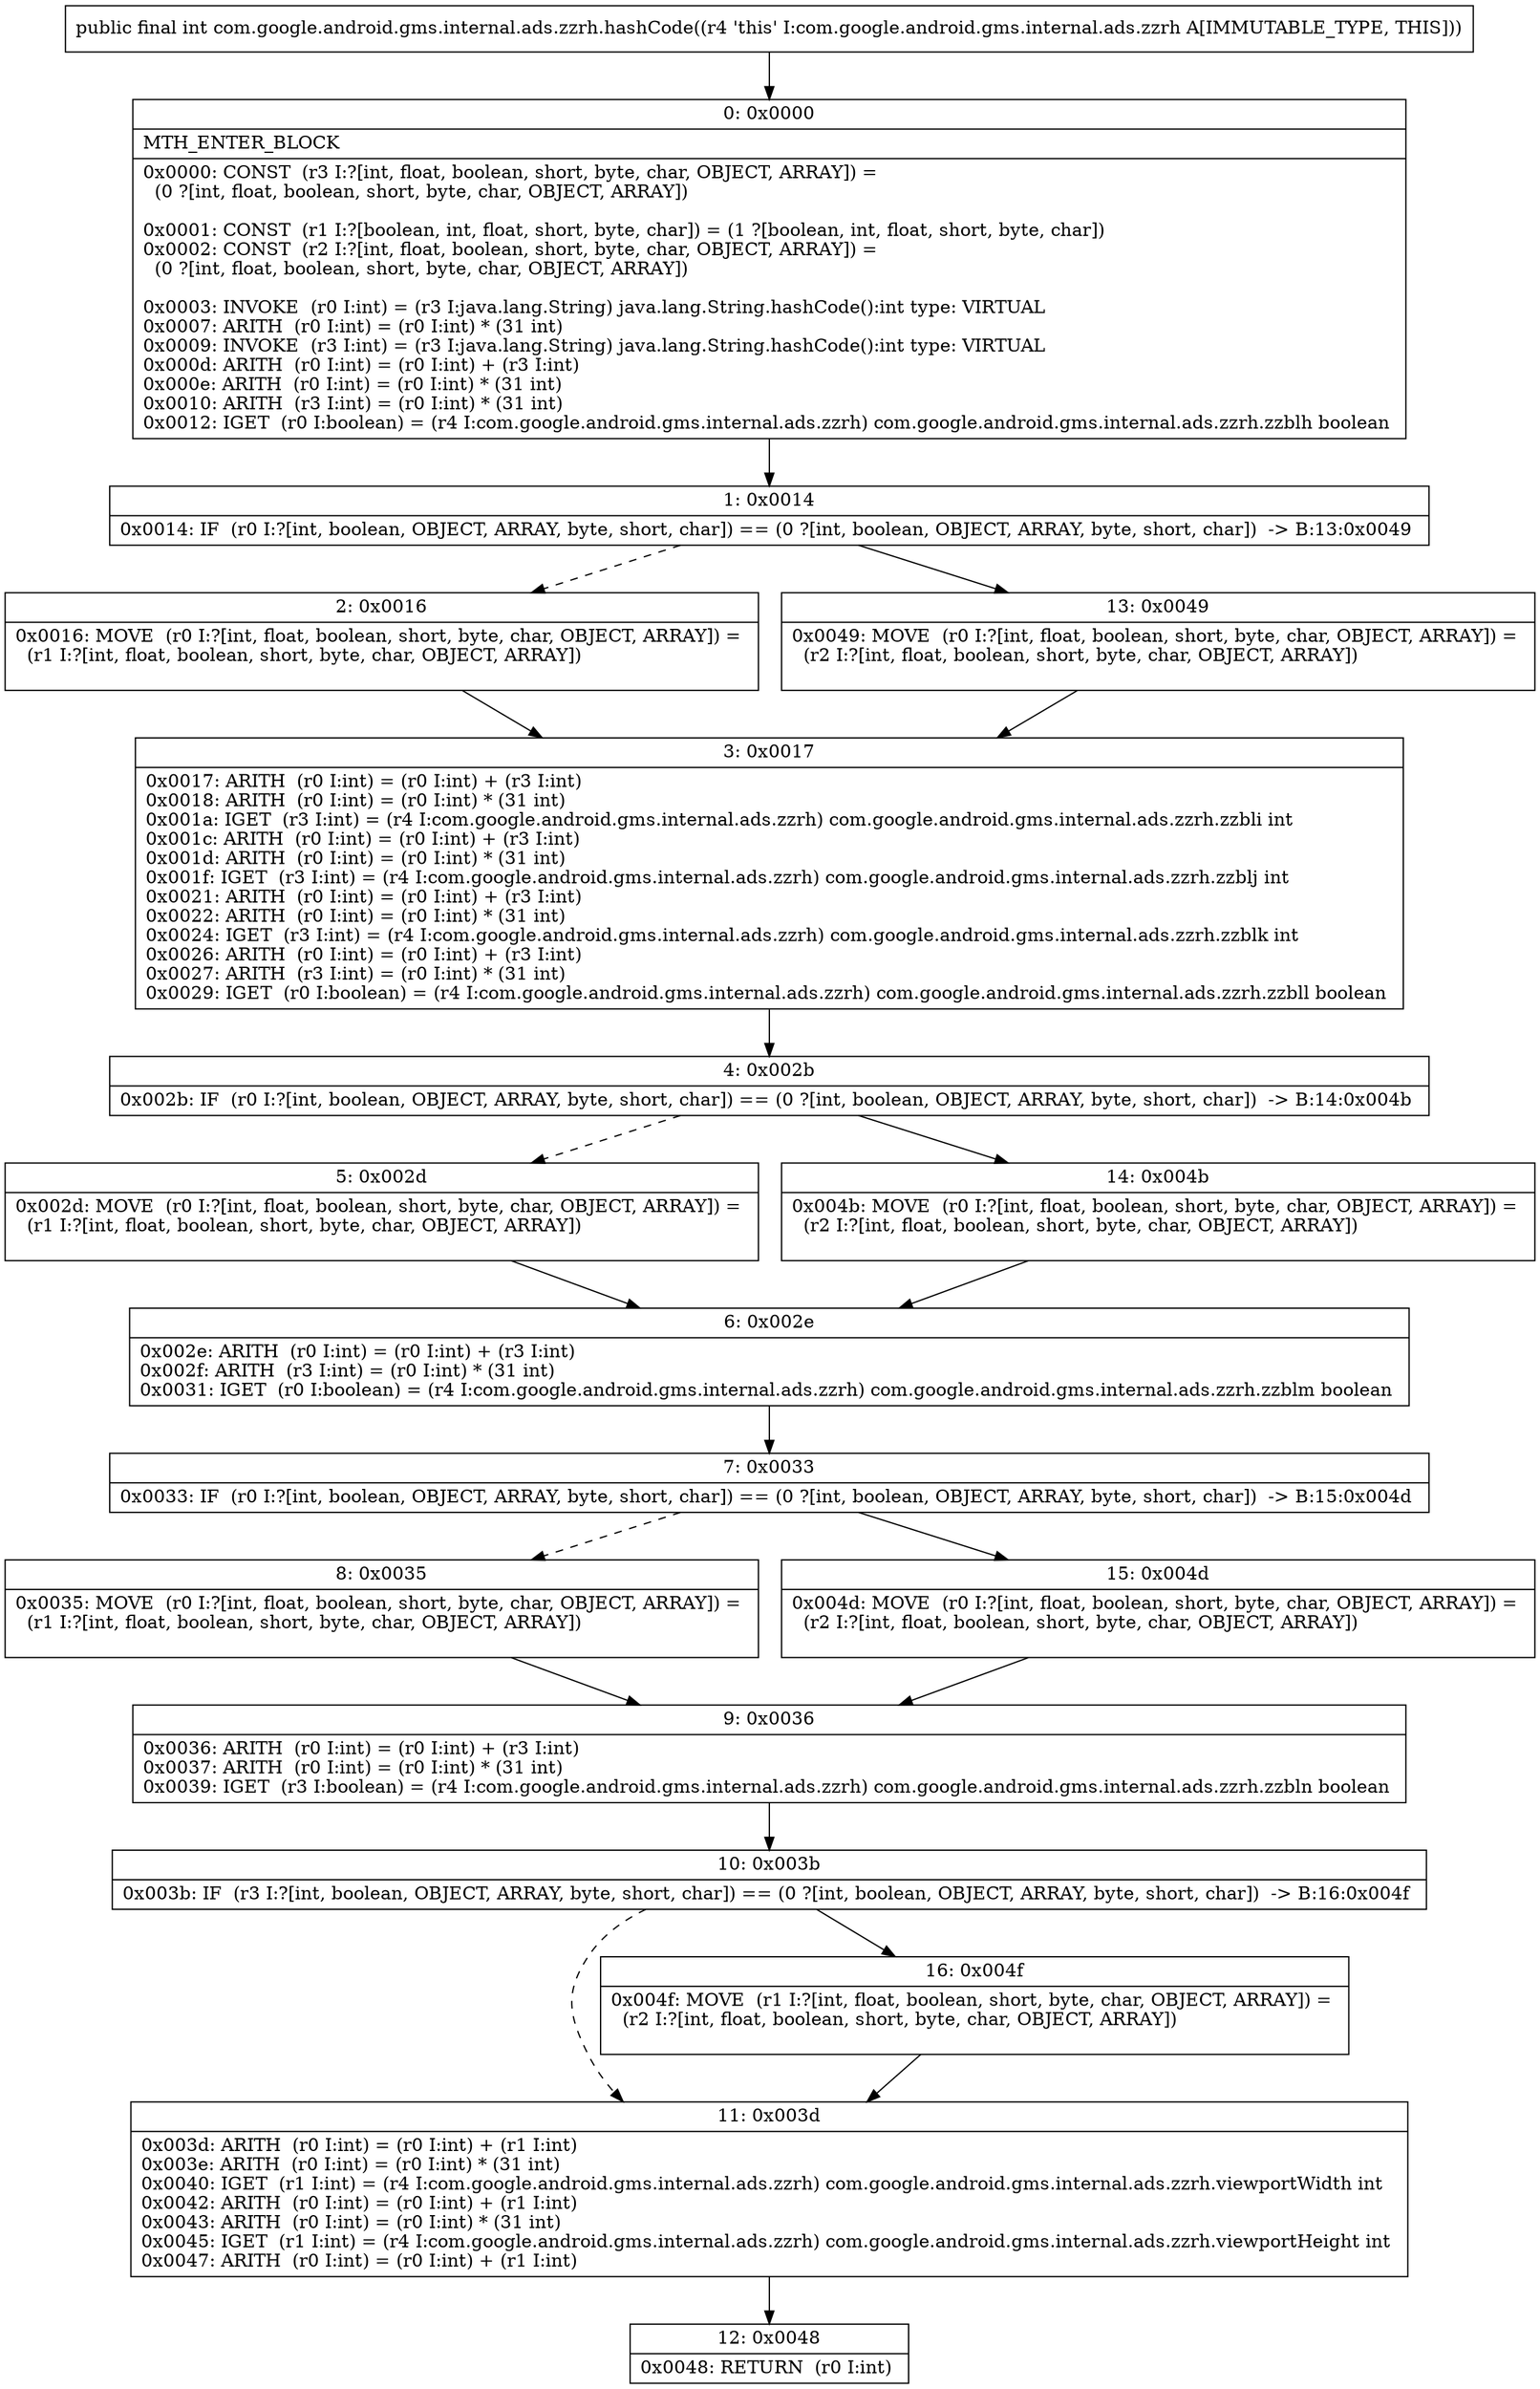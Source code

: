 digraph "CFG forcom.google.android.gms.internal.ads.zzrh.hashCode()I" {
Node_0 [shape=record,label="{0\:\ 0x0000|MTH_ENTER_BLOCK\l|0x0000: CONST  (r3 I:?[int, float, boolean, short, byte, char, OBJECT, ARRAY]) = \l  (0 ?[int, float, boolean, short, byte, char, OBJECT, ARRAY])\l \l0x0001: CONST  (r1 I:?[boolean, int, float, short, byte, char]) = (1 ?[boolean, int, float, short, byte, char]) \l0x0002: CONST  (r2 I:?[int, float, boolean, short, byte, char, OBJECT, ARRAY]) = \l  (0 ?[int, float, boolean, short, byte, char, OBJECT, ARRAY])\l \l0x0003: INVOKE  (r0 I:int) = (r3 I:java.lang.String) java.lang.String.hashCode():int type: VIRTUAL \l0x0007: ARITH  (r0 I:int) = (r0 I:int) * (31 int) \l0x0009: INVOKE  (r3 I:int) = (r3 I:java.lang.String) java.lang.String.hashCode():int type: VIRTUAL \l0x000d: ARITH  (r0 I:int) = (r0 I:int) + (r3 I:int) \l0x000e: ARITH  (r0 I:int) = (r0 I:int) * (31 int) \l0x0010: ARITH  (r3 I:int) = (r0 I:int) * (31 int) \l0x0012: IGET  (r0 I:boolean) = (r4 I:com.google.android.gms.internal.ads.zzrh) com.google.android.gms.internal.ads.zzrh.zzblh boolean \l}"];
Node_1 [shape=record,label="{1\:\ 0x0014|0x0014: IF  (r0 I:?[int, boolean, OBJECT, ARRAY, byte, short, char]) == (0 ?[int, boolean, OBJECT, ARRAY, byte, short, char])  \-\> B:13:0x0049 \l}"];
Node_2 [shape=record,label="{2\:\ 0x0016|0x0016: MOVE  (r0 I:?[int, float, boolean, short, byte, char, OBJECT, ARRAY]) = \l  (r1 I:?[int, float, boolean, short, byte, char, OBJECT, ARRAY])\l \l}"];
Node_3 [shape=record,label="{3\:\ 0x0017|0x0017: ARITH  (r0 I:int) = (r0 I:int) + (r3 I:int) \l0x0018: ARITH  (r0 I:int) = (r0 I:int) * (31 int) \l0x001a: IGET  (r3 I:int) = (r4 I:com.google.android.gms.internal.ads.zzrh) com.google.android.gms.internal.ads.zzrh.zzbli int \l0x001c: ARITH  (r0 I:int) = (r0 I:int) + (r3 I:int) \l0x001d: ARITH  (r0 I:int) = (r0 I:int) * (31 int) \l0x001f: IGET  (r3 I:int) = (r4 I:com.google.android.gms.internal.ads.zzrh) com.google.android.gms.internal.ads.zzrh.zzblj int \l0x0021: ARITH  (r0 I:int) = (r0 I:int) + (r3 I:int) \l0x0022: ARITH  (r0 I:int) = (r0 I:int) * (31 int) \l0x0024: IGET  (r3 I:int) = (r4 I:com.google.android.gms.internal.ads.zzrh) com.google.android.gms.internal.ads.zzrh.zzblk int \l0x0026: ARITH  (r0 I:int) = (r0 I:int) + (r3 I:int) \l0x0027: ARITH  (r3 I:int) = (r0 I:int) * (31 int) \l0x0029: IGET  (r0 I:boolean) = (r4 I:com.google.android.gms.internal.ads.zzrh) com.google.android.gms.internal.ads.zzrh.zzbll boolean \l}"];
Node_4 [shape=record,label="{4\:\ 0x002b|0x002b: IF  (r0 I:?[int, boolean, OBJECT, ARRAY, byte, short, char]) == (0 ?[int, boolean, OBJECT, ARRAY, byte, short, char])  \-\> B:14:0x004b \l}"];
Node_5 [shape=record,label="{5\:\ 0x002d|0x002d: MOVE  (r0 I:?[int, float, boolean, short, byte, char, OBJECT, ARRAY]) = \l  (r1 I:?[int, float, boolean, short, byte, char, OBJECT, ARRAY])\l \l}"];
Node_6 [shape=record,label="{6\:\ 0x002e|0x002e: ARITH  (r0 I:int) = (r0 I:int) + (r3 I:int) \l0x002f: ARITH  (r3 I:int) = (r0 I:int) * (31 int) \l0x0031: IGET  (r0 I:boolean) = (r4 I:com.google.android.gms.internal.ads.zzrh) com.google.android.gms.internal.ads.zzrh.zzblm boolean \l}"];
Node_7 [shape=record,label="{7\:\ 0x0033|0x0033: IF  (r0 I:?[int, boolean, OBJECT, ARRAY, byte, short, char]) == (0 ?[int, boolean, OBJECT, ARRAY, byte, short, char])  \-\> B:15:0x004d \l}"];
Node_8 [shape=record,label="{8\:\ 0x0035|0x0035: MOVE  (r0 I:?[int, float, boolean, short, byte, char, OBJECT, ARRAY]) = \l  (r1 I:?[int, float, boolean, short, byte, char, OBJECT, ARRAY])\l \l}"];
Node_9 [shape=record,label="{9\:\ 0x0036|0x0036: ARITH  (r0 I:int) = (r0 I:int) + (r3 I:int) \l0x0037: ARITH  (r0 I:int) = (r0 I:int) * (31 int) \l0x0039: IGET  (r3 I:boolean) = (r4 I:com.google.android.gms.internal.ads.zzrh) com.google.android.gms.internal.ads.zzrh.zzbln boolean \l}"];
Node_10 [shape=record,label="{10\:\ 0x003b|0x003b: IF  (r3 I:?[int, boolean, OBJECT, ARRAY, byte, short, char]) == (0 ?[int, boolean, OBJECT, ARRAY, byte, short, char])  \-\> B:16:0x004f \l}"];
Node_11 [shape=record,label="{11\:\ 0x003d|0x003d: ARITH  (r0 I:int) = (r0 I:int) + (r1 I:int) \l0x003e: ARITH  (r0 I:int) = (r0 I:int) * (31 int) \l0x0040: IGET  (r1 I:int) = (r4 I:com.google.android.gms.internal.ads.zzrh) com.google.android.gms.internal.ads.zzrh.viewportWidth int \l0x0042: ARITH  (r0 I:int) = (r0 I:int) + (r1 I:int) \l0x0043: ARITH  (r0 I:int) = (r0 I:int) * (31 int) \l0x0045: IGET  (r1 I:int) = (r4 I:com.google.android.gms.internal.ads.zzrh) com.google.android.gms.internal.ads.zzrh.viewportHeight int \l0x0047: ARITH  (r0 I:int) = (r0 I:int) + (r1 I:int) \l}"];
Node_12 [shape=record,label="{12\:\ 0x0048|0x0048: RETURN  (r0 I:int) \l}"];
Node_13 [shape=record,label="{13\:\ 0x0049|0x0049: MOVE  (r0 I:?[int, float, boolean, short, byte, char, OBJECT, ARRAY]) = \l  (r2 I:?[int, float, boolean, short, byte, char, OBJECT, ARRAY])\l \l}"];
Node_14 [shape=record,label="{14\:\ 0x004b|0x004b: MOVE  (r0 I:?[int, float, boolean, short, byte, char, OBJECT, ARRAY]) = \l  (r2 I:?[int, float, boolean, short, byte, char, OBJECT, ARRAY])\l \l}"];
Node_15 [shape=record,label="{15\:\ 0x004d|0x004d: MOVE  (r0 I:?[int, float, boolean, short, byte, char, OBJECT, ARRAY]) = \l  (r2 I:?[int, float, boolean, short, byte, char, OBJECT, ARRAY])\l \l}"];
Node_16 [shape=record,label="{16\:\ 0x004f|0x004f: MOVE  (r1 I:?[int, float, boolean, short, byte, char, OBJECT, ARRAY]) = \l  (r2 I:?[int, float, boolean, short, byte, char, OBJECT, ARRAY])\l \l}"];
MethodNode[shape=record,label="{public final int com.google.android.gms.internal.ads.zzrh.hashCode((r4 'this' I:com.google.android.gms.internal.ads.zzrh A[IMMUTABLE_TYPE, THIS])) }"];
MethodNode -> Node_0;
Node_0 -> Node_1;
Node_1 -> Node_2[style=dashed];
Node_1 -> Node_13;
Node_2 -> Node_3;
Node_3 -> Node_4;
Node_4 -> Node_5[style=dashed];
Node_4 -> Node_14;
Node_5 -> Node_6;
Node_6 -> Node_7;
Node_7 -> Node_8[style=dashed];
Node_7 -> Node_15;
Node_8 -> Node_9;
Node_9 -> Node_10;
Node_10 -> Node_11[style=dashed];
Node_10 -> Node_16;
Node_11 -> Node_12;
Node_13 -> Node_3;
Node_14 -> Node_6;
Node_15 -> Node_9;
Node_16 -> Node_11;
}

